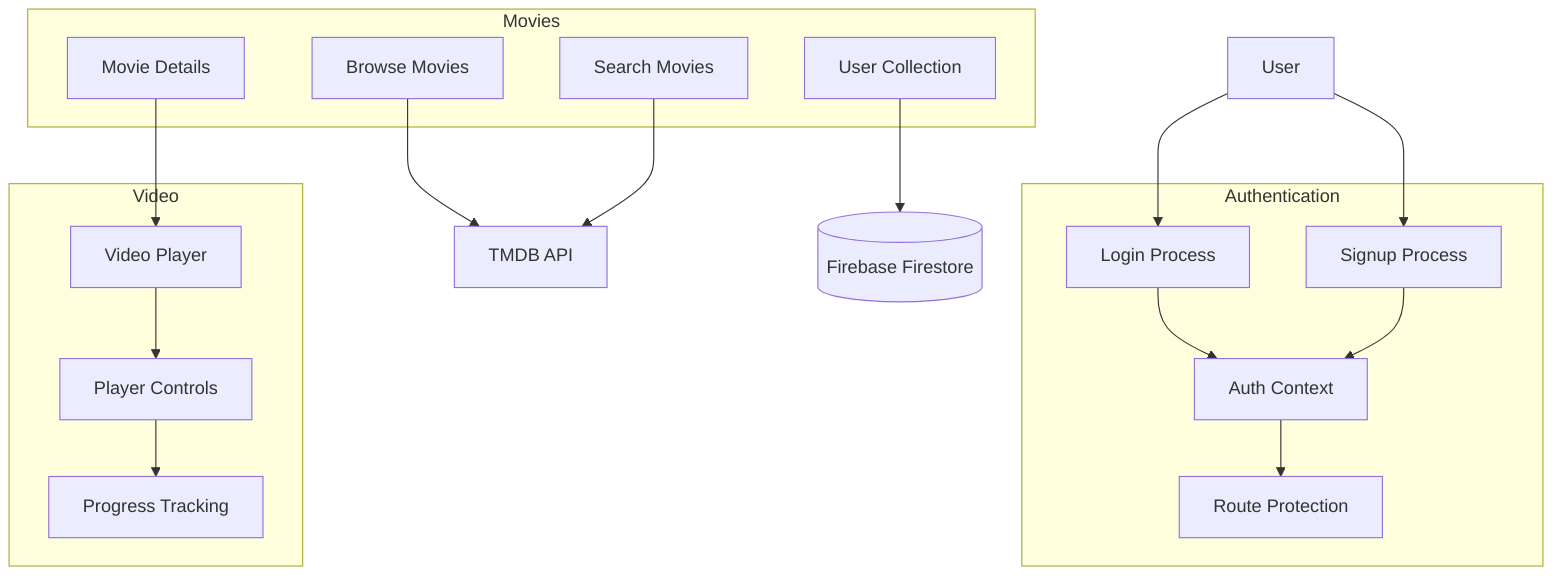 graph TD
    subgraph Authentication
        Login[Login Process]
        Signup[Signup Process]
        Auth[Auth Context]
        PrivateRoute[Route Protection]
    end

    subgraph Movies
        Browse[Browse Movies]
        Search[Search Movies]
        Collection[User Collection]
        Modal[Movie Details]
    end

    subgraph Video
        Player[Video Player]
        Controls[Player Controls]
        Progress[Progress Tracking]
    end

    User --> Login
    User --> Signup
    Login --> Auth
    Signup --> Auth
    Auth --> PrivateRoute
    
    Browse --> TMDB[TMDB API]
    Search --> TMDB
    Collection --> FireStore[(Firebase Firestore)]
    Modal --> Player
    
    Player --> Controls
    Controls --> Progress